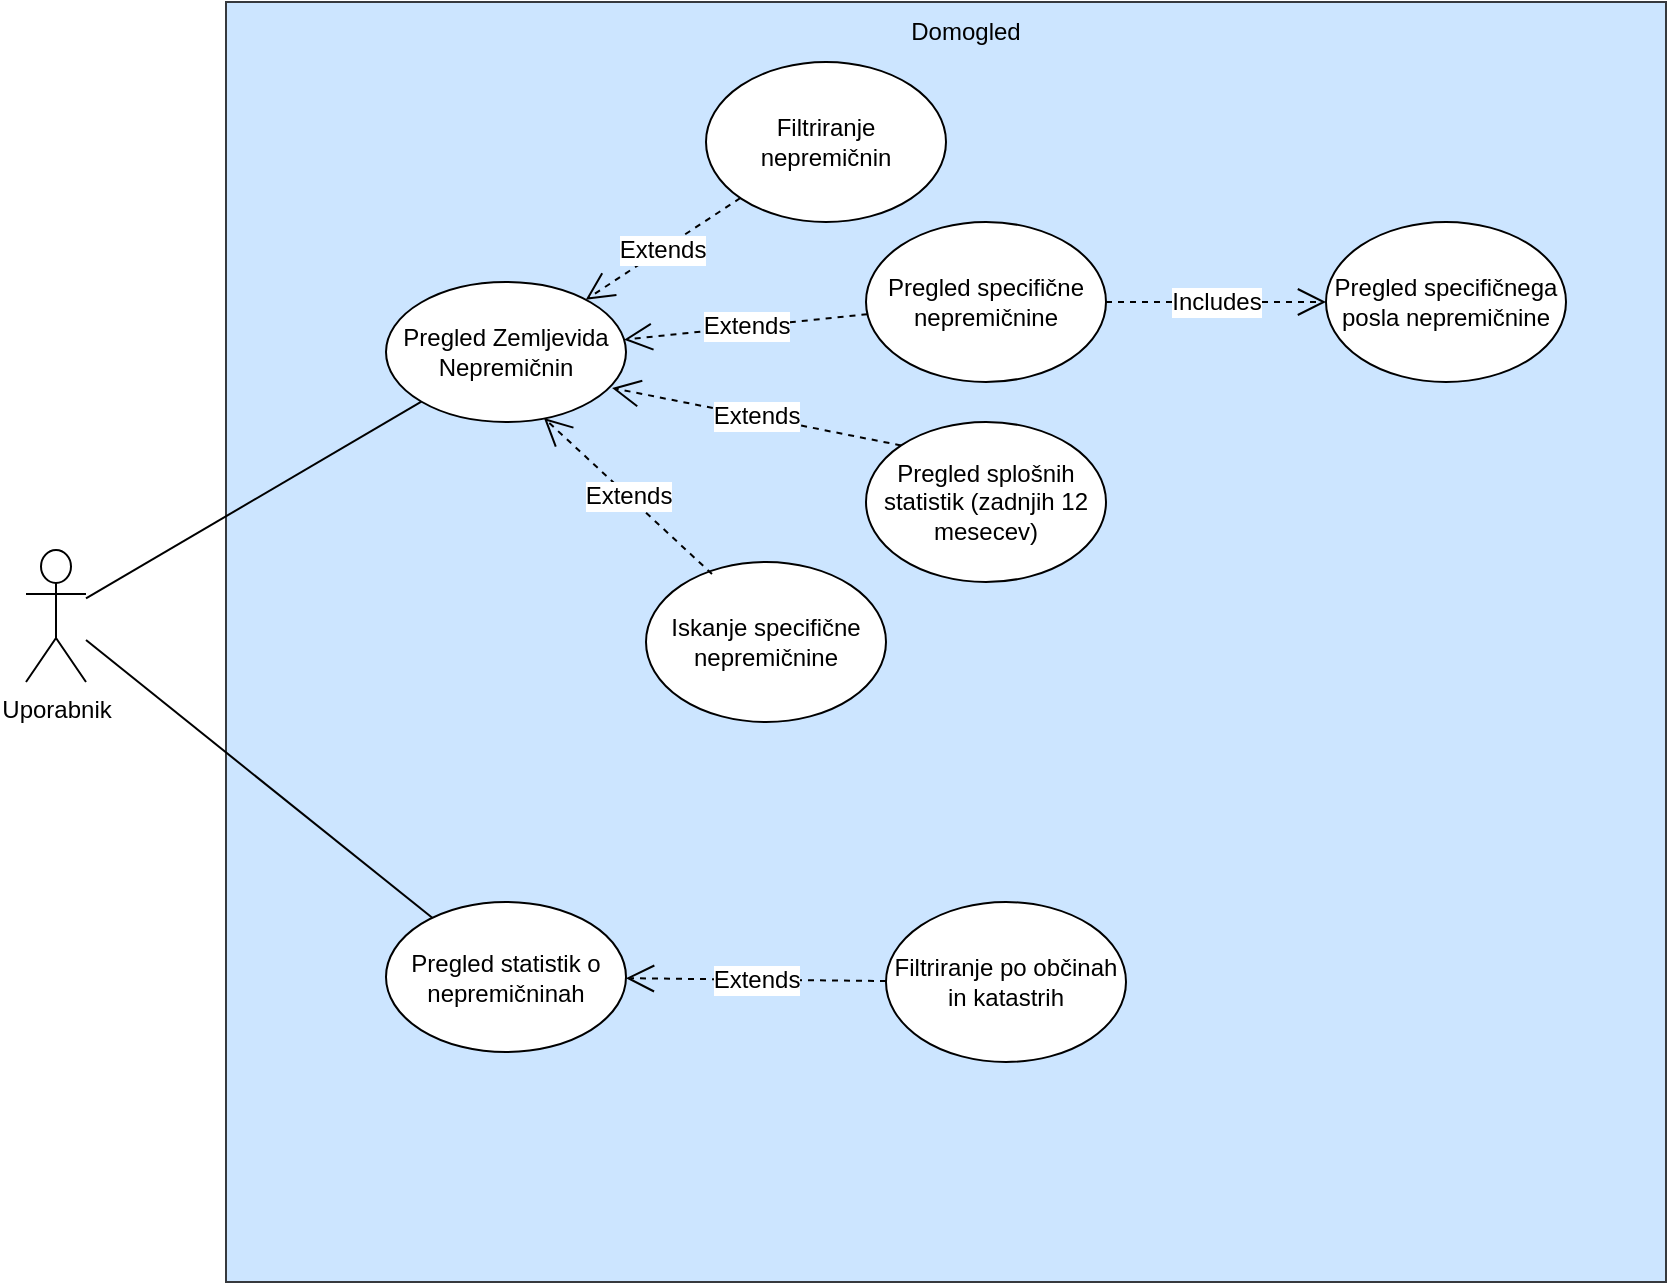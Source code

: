 <mxfile version="27.2.0">
  <diagram name="Page-1" id="5HSMN6slEt8dUHR4khic">
    <mxGraphModel dx="1426" dy="751" grid="1" gridSize="10" guides="1" tooltips="1" connect="1" arrows="1" fold="1" page="1" pageScale="1" pageWidth="827" pageHeight="1169" math="0" shadow="0">
      <root>
        <mxCell id="0" />
        <mxCell id="1" parent="0" />
        <mxCell id="o74U-Vyy2P-DRK67eOux-1" value="&lt;div&gt;&lt;br&gt;&lt;/div&gt;" style="rounded=0;whiteSpace=wrap;html=1;fillColor=#cce5ff;strokeColor=#36393d;" vertex="1" parent="1">
          <mxGeometry x="160" y="50" width="720" height="640" as="geometry" />
        </mxCell>
        <mxCell id="o74U-Vyy2P-DRK67eOux-2" value="Uporabnik" style="shape=umlActor;verticalLabelPosition=bottom;verticalAlign=top;html=1;outlineConnect=0;" vertex="1" parent="1">
          <mxGeometry x="60" y="324" width="30" height="66" as="geometry" />
        </mxCell>
        <mxCell id="o74U-Vyy2P-DRK67eOux-3" value="Domogled" style="text;html=1;align=center;verticalAlign=middle;whiteSpace=wrap;rounded=0;" vertex="1" parent="1">
          <mxGeometry x="500" y="50" width="60" height="30" as="geometry" />
        </mxCell>
        <mxCell id="o74U-Vyy2P-DRK67eOux-4" value="Pregled Zemljevida Nepremičnin" style="ellipse;whiteSpace=wrap;html=1;" vertex="1" parent="1">
          <mxGeometry x="240" y="190" width="120" height="70" as="geometry" />
        </mxCell>
        <mxCell id="o74U-Vyy2P-DRK67eOux-5" value="" style="endArrow=none;html=1;rounded=0;" edge="1" parent="1" source="o74U-Vyy2P-DRK67eOux-2" target="o74U-Vyy2P-DRK67eOux-4">
          <mxGeometry width="50" height="50" relative="1" as="geometry">
            <mxPoint x="350" y="380" as="sourcePoint" />
            <mxPoint x="400" y="330" as="targetPoint" />
          </mxGeometry>
        </mxCell>
        <mxCell id="o74U-Vyy2P-DRK67eOux-6" value="Pregled specifične nepremičnine" style="ellipse;whiteSpace=wrap;html=1;" vertex="1" parent="1">
          <mxGeometry x="480" y="160" width="120" height="80" as="geometry" />
        </mxCell>
        <mxCell id="o74U-Vyy2P-DRK67eOux-7" value="Filtriranje nepremičnin" style="ellipse;whiteSpace=wrap;html=1;" vertex="1" parent="1">
          <mxGeometry x="400" y="80" width="120" height="80" as="geometry" />
        </mxCell>
        <mxCell id="o74U-Vyy2P-DRK67eOux-8" value="Pregled statistik o nepremičninah" style="ellipse;whiteSpace=wrap;html=1;" vertex="1" parent="1">
          <mxGeometry x="240" y="500" width="120" height="75" as="geometry" />
        </mxCell>
        <mxCell id="o74U-Vyy2P-DRK67eOux-11" value="Pregled specifičnega posla nepremičnine" style="ellipse;whiteSpace=wrap;html=1;" vertex="1" parent="1">
          <mxGeometry x="710" y="160" width="120" height="80" as="geometry" />
        </mxCell>
        <mxCell id="o74U-Vyy2P-DRK67eOux-13" value="" style="endArrow=none;html=1;rounded=0;" edge="1" parent="1" source="o74U-Vyy2P-DRK67eOux-2" target="o74U-Vyy2P-DRK67eOux-8">
          <mxGeometry width="50" height="50" relative="1" as="geometry">
            <mxPoint x="350" y="450" as="sourcePoint" />
            <mxPoint x="400" y="400" as="targetPoint" />
          </mxGeometry>
        </mxCell>
        <mxCell id="o74U-Vyy2P-DRK67eOux-15" value="&lt;font style=&quot;font-size: 12px;&quot;&gt;Extends&lt;/font&gt;" style="endArrow=open;endSize=12;dashed=1;html=1;rounded=0;" edge="1" parent="1" source="o74U-Vyy2P-DRK67eOux-7" target="o74U-Vyy2P-DRK67eOux-4">
          <mxGeometry width="160" relative="1" as="geometry">
            <mxPoint x="60" y="510" as="sourcePoint" />
            <mxPoint x="220" y="510" as="targetPoint" />
          </mxGeometry>
        </mxCell>
        <mxCell id="o74U-Vyy2P-DRK67eOux-16" value="&lt;font style=&quot;font-size: 12px;&quot;&gt;Includes&lt;/font&gt;" style="endArrow=open;endSize=12;dashed=1;html=1;rounded=0;exitX=1;exitY=0.5;exitDx=0;exitDy=0;" edge="1" parent="1" source="o74U-Vyy2P-DRK67eOux-6" target="o74U-Vyy2P-DRK67eOux-11">
          <mxGeometry width="160" relative="1" as="geometry">
            <mxPoint x="386" y="192" as="sourcePoint" />
            <mxPoint x="455" y="256" as="targetPoint" />
          </mxGeometry>
        </mxCell>
        <mxCell id="o74U-Vyy2P-DRK67eOux-17" value="&lt;font style=&quot;font-size: 12px;&quot;&gt;Extends&lt;/font&gt;" style="endArrow=open;endSize=12;dashed=1;html=1;rounded=0;" edge="1" parent="1" source="o74U-Vyy2P-DRK67eOux-6" target="o74U-Vyy2P-DRK67eOux-4">
          <mxGeometry width="160" relative="1" as="geometry">
            <mxPoint x="376" y="182" as="sourcePoint" />
            <mxPoint x="453" y="163" as="targetPoint" />
          </mxGeometry>
        </mxCell>
        <mxCell id="o74U-Vyy2P-DRK67eOux-24" value="Filtriranje po občinah in katastrih" style="ellipse;whiteSpace=wrap;html=1;" vertex="1" parent="1">
          <mxGeometry x="490" y="500" width="120" height="80" as="geometry" />
        </mxCell>
        <mxCell id="o74U-Vyy2P-DRK67eOux-25" value="&lt;font style=&quot;font-size: 12px;&quot;&gt;Extends&lt;/font&gt;" style="endArrow=open;endSize=12;dashed=1;html=1;rounded=0;" edge="1" parent="1" source="o74U-Vyy2P-DRK67eOux-24" target="o74U-Vyy2P-DRK67eOux-8">
          <mxGeometry width="160" relative="1" as="geometry">
            <mxPoint x="485" y="291" as="sourcePoint" />
            <mxPoint x="362" y="220" as="targetPoint" />
          </mxGeometry>
        </mxCell>
        <mxCell id="o74U-Vyy2P-DRK67eOux-26" value="Pregled splošnih statistik (zadnjih 12 mesecev)" style="ellipse;whiteSpace=wrap;html=1;" vertex="1" parent="1">
          <mxGeometry x="480" y="260" width="120" height="80" as="geometry" />
        </mxCell>
        <mxCell id="o74U-Vyy2P-DRK67eOux-28" value="&lt;font style=&quot;font-size: 12px;&quot;&gt;Extends&lt;/font&gt;" style="endArrow=open;endSize=12;dashed=1;html=1;rounded=0;entryX=0.942;entryY=0.757;entryDx=0;entryDy=0;entryPerimeter=0;exitX=0;exitY=0;exitDx=0;exitDy=0;" edge="1" parent="1" source="o74U-Vyy2P-DRK67eOux-26" target="o74U-Vyy2P-DRK67eOux-4">
          <mxGeometry width="160" relative="1" as="geometry">
            <mxPoint x="514" y="225" as="sourcePoint" />
            <mxPoint x="420" y="210" as="targetPoint" />
            <Array as="points" />
          </mxGeometry>
        </mxCell>
        <mxCell id="o74U-Vyy2P-DRK67eOux-30" value="Iskanje specifične nepremičnine" style="ellipse;whiteSpace=wrap;html=1;" vertex="1" parent="1">
          <mxGeometry x="370" y="330" width="120" height="80" as="geometry" />
        </mxCell>
        <mxCell id="o74U-Vyy2P-DRK67eOux-31" value="&lt;font style=&quot;font-size: 12px;&quot;&gt;Extends&lt;/font&gt;" style="endArrow=open;endSize=12;dashed=1;html=1;rounded=0;entryX=0.658;entryY=0.971;entryDx=0;entryDy=0;entryPerimeter=0;exitX=0.275;exitY=0.075;exitDx=0;exitDy=0;exitPerimeter=0;" edge="1" parent="1" source="o74U-Vyy2P-DRK67eOux-30" target="o74U-Vyy2P-DRK67eOux-4">
          <mxGeometry width="160" relative="1" as="geometry">
            <mxPoint x="605" y="289" as="sourcePoint" />
            <mxPoint x="460" y="260" as="targetPoint" />
            <Array as="points" />
          </mxGeometry>
        </mxCell>
      </root>
    </mxGraphModel>
  </diagram>
</mxfile>
